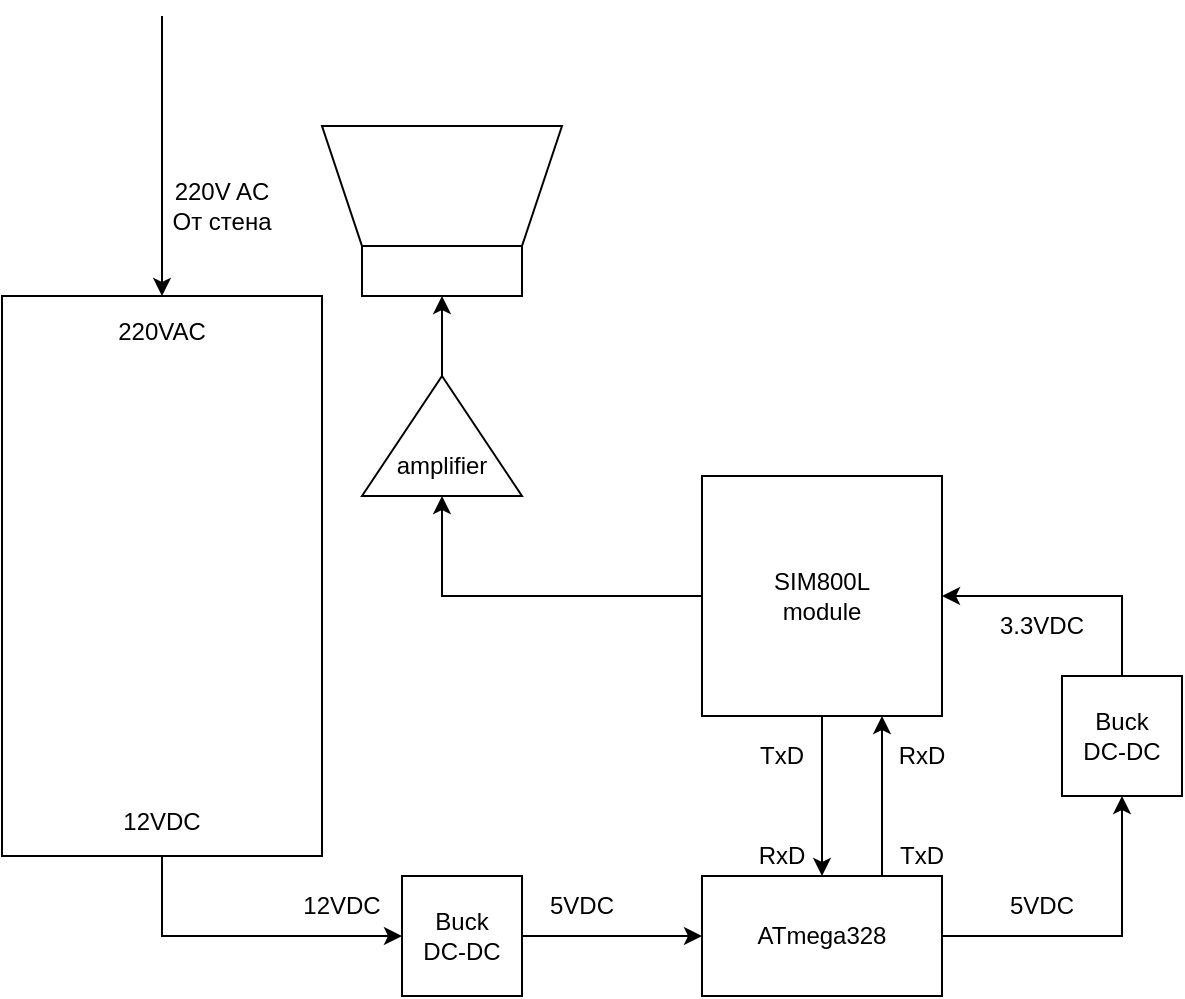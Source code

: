 <mxfile version="26.0.4">
  <diagram name="Page-1" id="NGO_y4MwZ8FIRwvAP_ye">
    <mxGraphModel dx="1114" dy="638" grid="1" gridSize="10" guides="1" tooltips="1" connect="1" arrows="1" fold="1" page="1" pageScale="1" pageWidth="850" pageHeight="1100" math="0" shadow="0">
      <root>
        <mxCell id="0" />
        <mxCell id="1" parent="0" />
        <mxCell id="H16sCqd-bdcKT7crxtp5-29" style="edgeStyle=orthogonalEdgeStyle;rounded=0;orthogonalLoop=1;jettySize=auto;html=1;exitX=1;exitY=0.5;exitDx=0;exitDy=0;entryX=0.5;entryY=1;entryDx=0;entryDy=0;" edge="1" parent="1" source="H16sCqd-bdcKT7crxtp5-1" target="H16sCqd-bdcKT7crxtp5-13">
          <mxGeometry relative="1" as="geometry" />
        </mxCell>
        <mxCell id="H16sCqd-bdcKT7crxtp5-34" style="edgeStyle=orthogonalEdgeStyle;rounded=0;orthogonalLoop=1;jettySize=auto;html=1;exitX=0.75;exitY=0;exitDx=0;exitDy=0;entryX=0.75;entryY=1;entryDx=0;entryDy=0;" edge="1" parent="1" source="H16sCqd-bdcKT7crxtp5-1" target="H16sCqd-bdcKT7crxtp5-17">
          <mxGeometry relative="1" as="geometry" />
        </mxCell>
        <mxCell id="H16sCqd-bdcKT7crxtp5-1" value="ATmega328" style="rounded=0;whiteSpace=wrap;html=1;rotation=0;" vertex="1" parent="1">
          <mxGeometry x="390" y="440" width="120" height="60" as="geometry" />
        </mxCell>
        <mxCell id="H16sCqd-bdcKT7crxtp5-43" style="edgeStyle=orthogonalEdgeStyle;rounded=0;orthogonalLoop=1;jettySize=auto;html=1;exitX=1;exitY=0.5;exitDx=0;exitDy=0;entryX=0;entryY=0.5;entryDx=0;entryDy=0;" edge="1" parent="1" source="H16sCqd-bdcKT7crxtp5-2" target="H16sCqd-bdcKT7crxtp5-7">
          <mxGeometry relative="1" as="geometry" />
        </mxCell>
        <mxCell id="H16sCqd-bdcKT7crxtp5-2" value="&lt;div&gt;&lt;br&gt;&lt;/div&gt;220VAC&lt;div&gt;&lt;br&gt;&lt;/div&gt;&lt;div&gt;&lt;br&gt;&lt;/div&gt;&lt;div&gt;&lt;br&gt;&lt;/div&gt;&lt;div&gt;&lt;br&gt;&lt;/div&gt;&lt;div&gt;&lt;br&gt;&lt;/div&gt;&lt;div&gt;&lt;br&gt;&lt;/div&gt;&lt;div&gt;&lt;br&gt;&lt;/div&gt;&lt;div&gt;&lt;br&gt;&lt;/div&gt;&lt;div&gt;&lt;br&gt;&lt;/div&gt;&lt;div&gt;&lt;br&gt;&lt;/div&gt;&lt;div&gt;&lt;br&gt;&lt;/div&gt;&lt;div&gt;&lt;br&gt;&lt;/div&gt;&lt;div&gt;&lt;br&gt;&lt;/div&gt;&lt;div&gt;&lt;br&gt;&lt;/div&gt;&lt;div&gt;&lt;br&gt;&lt;/div&gt;&lt;div&gt;&lt;br&gt;&lt;/div&gt;&lt;div&gt;&lt;div&gt;12VDC&lt;div&gt;&lt;br&gt;&lt;/div&gt;&lt;/div&gt;&lt;/div&gt;" style="rounded=0;whiteSpace=wrap;html=1;direction=south;" vertex="1" parent="1">
          <mxGeometry x="40" y="150" width="160" height="280" as="geometry" />
        </mxCell>
        <mxCell id="H16sCqd-bdcKT7crxtp5-4" value="220V AC&lt;div&gt;От стена&lt;/div&gt;" style="text;html=1;align=center;verticalAlign=middle;whiteSpace=wrap;rounded=0;" vertex="1" parent="1">
          <mxGeometry x="120" y="90" width="60" height="30" as="geometry" />
        </mxCell>
        <mxCell id="H16sCqd-bdcKT7crxtp5-8" value="12VDC" style="text;html=1;align=center;verticalAlign=middle;whiteSpace=wrap;rounded=0;" vertex="1" parent="1">
          <mxGeometry x="180" y="440" width="60" height="30" as="geometry" />
        </mxCell>
        <mxCell id="H16sCqd-bdcKT7crxtp5-10" value="5VDC" style="text;html=1;align=center;verticalAlign=middle;whiteSpace=wrap;rounded=0;" vertex="1" parent="1">
          <mxGeometry x="300" y="440" width="60" height="30" as="geometry" />
        </mxCell>
        <mxCell id="H16sCqd-bdcKT7crxtp5-32" style="edgeStyle=orthogonalEdgeStyle;rounded=0;orthogonalLoop=1;jettySize=auto;html=1;exitX=0.5;exitY=0;exitDx=0;exitDy=0;entryX=1;entryY=0.5;entryDx=0;entryDy=0;" edge="1" parent="1" source="H16sCqd-bdcKT7crxtp5-13" target="H16sCqd-bdcKT7crxtp5-17">
          <mxGeometry relative="1" as="geometry" />
        </mxCell>
        <mxCell id="H16sCqd-bdcKT7crxtp5-13" value="Buck&lt;div&gt;DC-DC&lt;/div&gt;" style="whiteSpace=wrap;html=1;aspect=fixed;" vertex="1" parent="1">
          <mxGeometry x="570" y="340" width="60" height="60" as="geometry" />
        </mxCell>
        <mxCell id="H16sCqd-bdcKT7crxtp5-14" value="5VDC" style="text;html=1;align=center;verticalAlign=middle;whiteSpace=wrap;rounded=0;" vertex="1" parent="1">
          <mxGeometry x="530" y="440" width="60" height="30" as="geometry" />
        </mxCell>
        <mxCell id="H16sCqd-bdcKT7crxtp5-35" style="edgeStyle=orthogonalEdgeStyle;rounded=0;orthogonalLoop=1;jettySize=auto;html=1;exitX=0.5;exitY=1;exitDx=0;exitDy=0;entryX=0.5;entryY=0;entryDx=0;entryDy=0;" edge="1" parent="1" source="H16sCqd-bdcKT7crxtp5-17" target="H16sCqd-bdcKT7crxtp5-1">
          <mxGeometry relative="1" as="geometry" />
        </mxCell>
        <mxCell id="H16sCqd-bdcKT7crxtp5-17" value="SIM800L&lt;div&gt;module&lt;/div&gt;" style="whiteSpace=wrap;html=1;aspect=fixed;" vertex="1" parent="1">
          <mxGeometry x="390" y="240" width="120" height="120" as="geometry" />
        </mxCell>
        <mxCell id="H16sCqd-bdcKT7crxtp5-18" value="" style="shape=trapezoid;perimeter=trapezoidPerimeter;whiteSpace=wrap;html=1;fixedSize=1;direction=west;" vertex="1" parent="1">
          <mxGeometry x="200" y="65" width="120" height="60" as="geometry" />
        </mxCell>
        <mxCell id="H16sCqd-bdcKT7crxtp5-19" value="" style="rounded=0;whiteSpace=wrap;html=1;" vertex="1" parent="1">
          <mxGeometry x="220" y="125" width="80" height="25" as="geometry" />
        </mxCell>
        <mxCell id="H16sCqd-bdcKT7crxtp5-46" style="edgeStyle=orthogonalEdgeStyle;rounded=0;orthogonalLoop=1;jettySize=auto;html=1;exitX=1;exitY=0.5;exitDx=0;exitDy=0;entryX=0.5;entryY=1;entryDx=0;entryDy=0;" edge="1" parent="1" source="H16sCqd-bdcKT7crxtp5-21" target="H16sCqd-bdcKT7crxtp5-19">
          <mxGeometry relative="1" as="geometry" />
        </mxCell>
        <mxCell id="H16sCqd-bdcKT7crxtp5-21" value="&lt;div&gt;&lt;br&gt;&lt;/div&gt;&lt;div&gt;&lt;br&gt;&lt;/div&gt;amplifier" style="triangle;whiteSpace=wrap;html=1;direction=north;" vertex="1" parent="1">
          <mxGeometry x="220" y="190" width="80" height="60" as="geometry" />
        </mxCell>
        <mxCell id="H16sCqd-bdcKT7crxtp5-42" style="edgeStyle=orthogonalEdgeStyle;rounded=0;orthogonalLoop=1;jettySize=auto;html=1;exitX=1;exitY=0.5;exitDx=0;exitDy=0;entryX=0;entryY=0.5;entryDx=0;entryDy=0;" edge="1" parent="1" source="H16sCqd-bdcKT7crxtp5-7" target="H16sCqd-bdcKT7crxtp5-1">
          <mxGeometry relative="1" as="geometry" />
        </mxCell>
        <mxCell id="H16sCqd-bdcKT7crxtp5-7" value="Buck&lt;div&gt;&lt;span style=&quot;background-color: transparent; color: light-dark(rgb(0, 0, 0), rgb(255, 255, 255));&quot;&gt;DC-&lt;/span&gt;&lt;span style=&quot;background-color: transparent; color: light-dark(rgb(0, 0, 0), rgb(255, 255, 255));&quot;&gt;DC&lt;/span&gt;&lt;/div&gt;" style="whiteSpace=wrap;html=1;aspect=fixed;" vertex="1" parent="1">
          <mxGeometry x="240" y="440" width="60" height="60" as="geometry" />
        </mxCell>
        <mxCell id="H16sCqd-bdcKT7crxtp5-33" value="3.3V&lt;span style=&quot;background-color: transparent; color: light-dark(rgb(0, 0, 0), rgb(255, 255, 255));&quot;&gt;DC&lt;/span&gt;" style="text;html=1;align=center;verticalAlign=middle;whiteSpace=wrap;rounded=0;" vertex="1" parent="1">
          <mxGeometry x="530" y="300" width="60" height="30" as="geometry" />
        </mxCell>
        <mxCell id="H16sCqd-bdcKT7crxtp5-37" value="TxD" style="text;html=1;align=center;verticalAlign=middle;whiteSpace=wrap;rounded=0;" vertex="1" parent="1">
          <mxGeometry x="480" y="420" width="40" height="20" as="geometry" />
        </mxCell>
        <mxCell id="H16sCqd-bdcKT7crxtp5-38" value="RxD" style="text;html=1;align=center;verticalAlign=middle;whiteSpace=wrap;rounded=0;" vertex="1" parent="1">
          <mxGeometry x="410" y="420" width="40" height="20" as="geometry" />
        </mxCell>
        <mxCell id="H16sCqd-bdcKT7crxtp5-39" value="RxD" style="text;html=1;align=center;verticalAlign=middle;whiteSpace=wrap;rounded=0;" vertex="1" parent="1">
          <mxGeometry x="480" y="370" width="40" height="20" as="geometry" />
        </mxCell>
        <mxCell id="H16sCqd-bdcKT7crxtp5-40" value="TxD" style="text;html=1;align=center;verticalAlign=middle;whiteSpace=wrap;rounded=0;" vertex="1" parent="1">
          <mxGeometry x="410" y="370" width="40" height="20" as="geometry" />
        </mxCell>
        <mxCell id="H16sCqd-bdcKT7crxtp5-44" value="" style="endArrow=classic;html=1;rounded=0;entryX=0;entryY=0.5;entryDx=0;entryDy=0;" edge="1" parent="1" target="H16sCqd-bdcKT7crxtp5-2">
          <mxGeometry width="50" height="50" relative="1" as="geometry">
            <mxPoint x="120" y="10" as="sourcePoint" />
            <mxPoint x="450" y="240" as="targetPoint" />
          </mxGeometry>
        </mxCell>
        <mxCell id="H16sCqd-bdcKT7crxtp5-45" value="" style="endArrow=classic;html=1;rounded=0;exitX=0;exitY=0.5;exitDx=0;exitDy=0;entryX=0;entryY=0.5;entryDx=0;entryDy=0;" edge="1" parent="1" source="H16sCqd-bdcKT7crxtp5-17" target="H16sCqd-bdcKT7crxtp5-21">
          <mxGeometry width="50" height="50" relative="1" as="geometry">
            <mxPoint x="400" y="290" as="sourcePoint" />
            <mxPoint x="450" y="240" as="targetPoint" />
            <Array as="points">
              <mxPoint x="260" y="300" />
            </Array>
          </mxGeometry>
        </mxCell>
      </root>
    </mxGraphModel>
  </diagram>
</mxfile>
